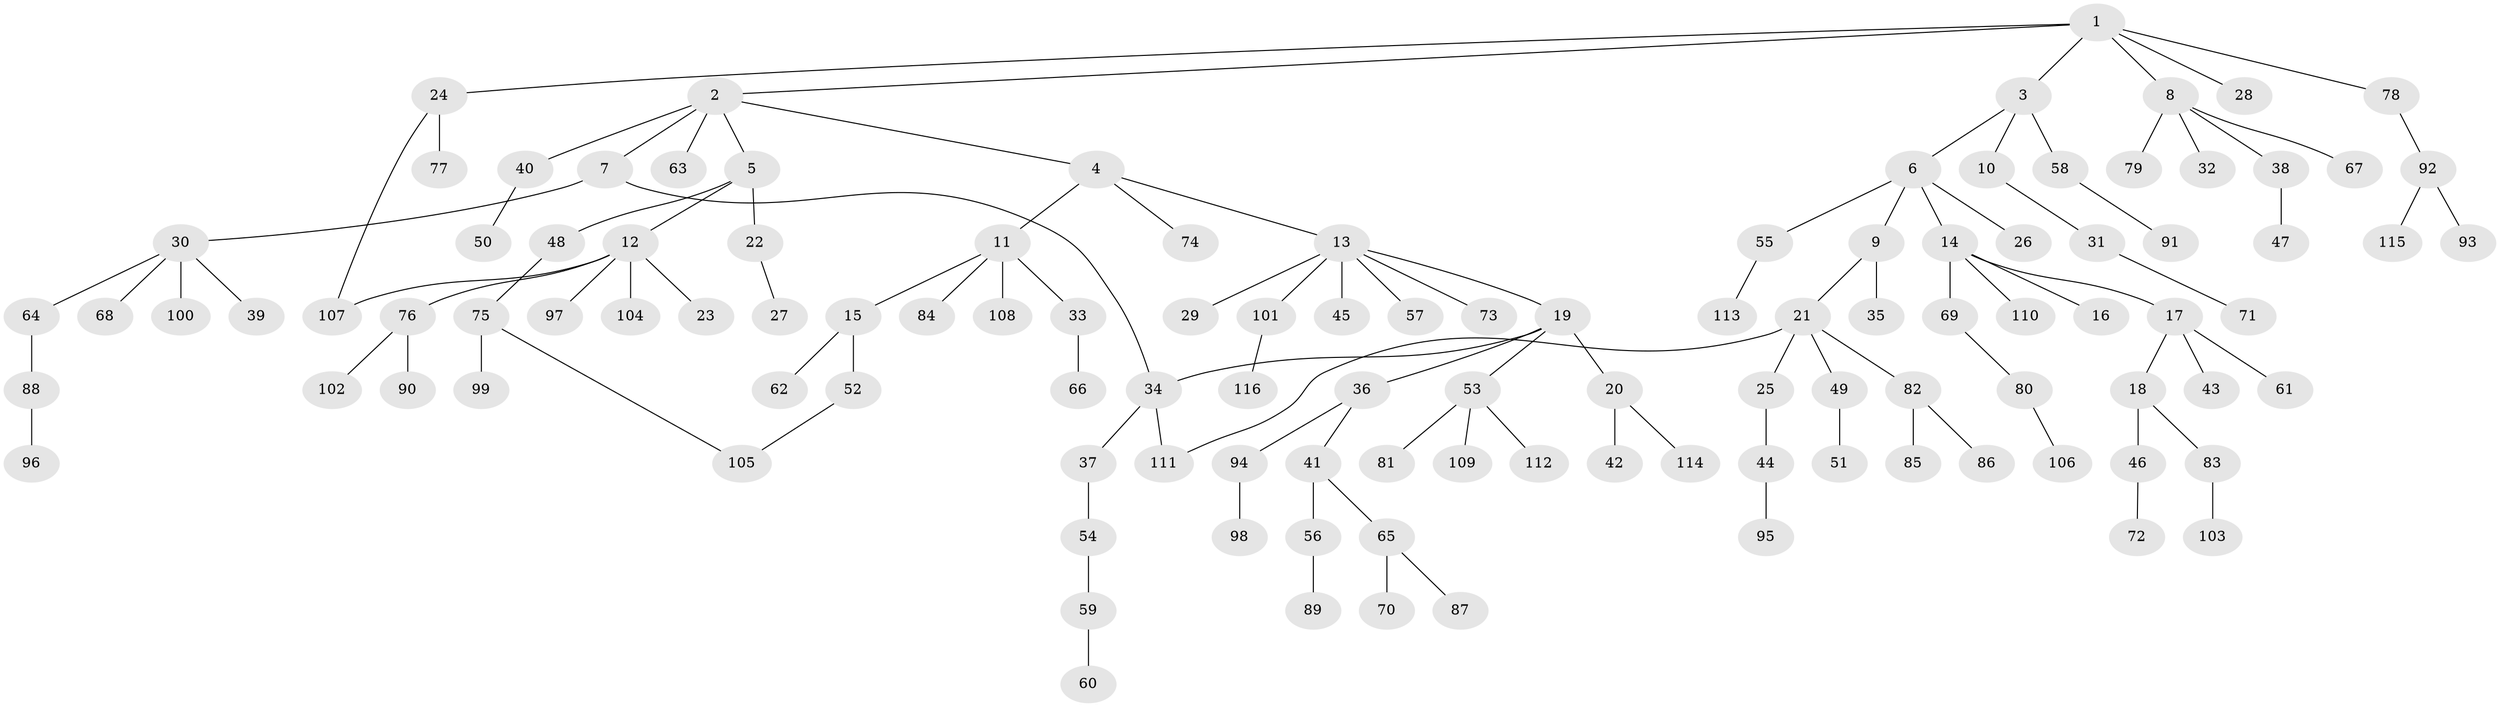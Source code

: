 // coarse degree distribution, {2: 0.2345679012345679, 4: 0.04938271604938271, 1: 0.5802469135802469, 10: 0.012345679012345678, 15: 0.012345679012345678, 5: 0.04938271604938271, 3: 0.04938271604938271, 6: 0.012345679012345678}
// Generated by graph-tools (version 1.1) at 2025/46/03/04/25 21:46:06]
// undirected, 116 vertices, 119 edges
graph export_dot {
graph [start="1"]
  node [color=gray90,style=filled];
  1;
  2;
  3;
  4;
  5;
  6;
  7;
  8;
  9;
  10;
  11;
  12;
  13;
  14;
  15;
  16;
  17;
  18;
  19;
  20;
  21;
  22;
  23;
  24;
  25;
  26;
  27;
  28;
  29;
  30;
  31;
  32;
  33;
  34;
  35;
  36;
  37;
  38;
  39;
  40;
  41;
  42;
  43;
  44;
  45;
  46;
  47;
  48;
  49;
  50;
  51;
  52;
  53;
  54;
  55;
  56;
  57;
  58;
  59;
  60;
  61;
  62;
  63;
  64;
  65;
  66;
  67;
  68;
  69;
  70;
  71;
  72;
  73;
  74;
  75;
  76;
  77;
  78;
  79;
  80;
  81;
  82;
  83;
  84;
  85;
  86;
  87;
  88;
  89;
  90;
  91;
  92;
  93;
  94;
  95;
  96;
  97;
  98;
  99;
  100;
  101;
  102;
  103;
  104;
  105;
  106;
  107;
  108;
  109;
  110;
  111;
  112;
  113;
  114;
  115;
  116;
  1 -- 2;
  1 -- 3;
  1 -- 8;
  1 -- 24;
  1 -- 28;
  1 -- 78;
  2 -- 4;
  2 -- 5;
  2 -- 7;
  2 -- 40;
  2 -- 63;
  3 -- 6;
  3 -- 10;
  3 -- 58;
  4 -- 11;
  4 -- 13;
  4 -- 74;
  5 -- 12;
  5 -- 22;
  5 -- 48;
  6 -- 9;
  6 -- 14;
  6 -- 26;
  6 -- 55;
  7 -- 30;
  7 -- 34;
  8 -- 32;
  8 -- 38;
  8 -- 67;
  8 -- 79;
  9 -- 21;
  9 -- 35;
  10 -- 31;
  11 -- 15;
  11 -- 33;
  11 -- 84;
  11 -- 108;
  12 -- 23;
  12 -- 76;
  12 -- 97;
  12 -- 104;
  12 -- 107;
  13 -- 19;
  13 -- 29;
  13 -- 45;
  13 -- 57;
  13 -- 73;
  13 -- 101;
  14 -- 16;
  14 -- 17;
  14 -- 69;
  14 -- 110;
  15 -- 52;
  15 -- 62;
  17 -- 18;
  17 -- 43;
  17 -- 61;
  18 -- 46;
  18 -- 83;
  19 -- 20;
  19 -- 34;
  19 -- 36;
  19 -- 53;
  20 -- 42;
  20 -- 114;
  21 -- 25;
  21 -- 49;
  21 -- 82;
  21 -- 111;
  22 -- 27;
  24 -- 77;
  24 -- 107;
  25 -- 44;
  30 -- 39;
  30 -- 64;
  30 -- 68;
  30 -- 100;
  31 -- 71;
  33 -- 66;
  34 -- 37;
  34 -- 111;
  36 -- 41;
  36 -- 94;
  37 -- 54;
  38 -- 47;
  40 -- 50;
  41 -- 56;
  41 -- 65;
  44 -- 95;
  46 -- 72;
  48 -- 75;
  49 -- 51;
  52 -- 105;
  53 -- 81;
  53 -- 109;
  53 -- 112;
  54 -- 59;
  55 -- 113;
  56 -- 89;
  58 -- 91;
  59 -- 60;
  64 -- 88;
  65 -- 70;
  65 -- 87;
  69 -- 80;
  75 -- 99;
  75 -- 105;
  76 -- 90;
  76 -- 102;
  78 -- 92;
  80 -- 106;
  82 -- 85;
  82 -- 86;
  83 -- 103;
  88 -- 96;
  92 -- 93;
  92 -- 115;
  94 -- 98;
  101 -- 116;
}
